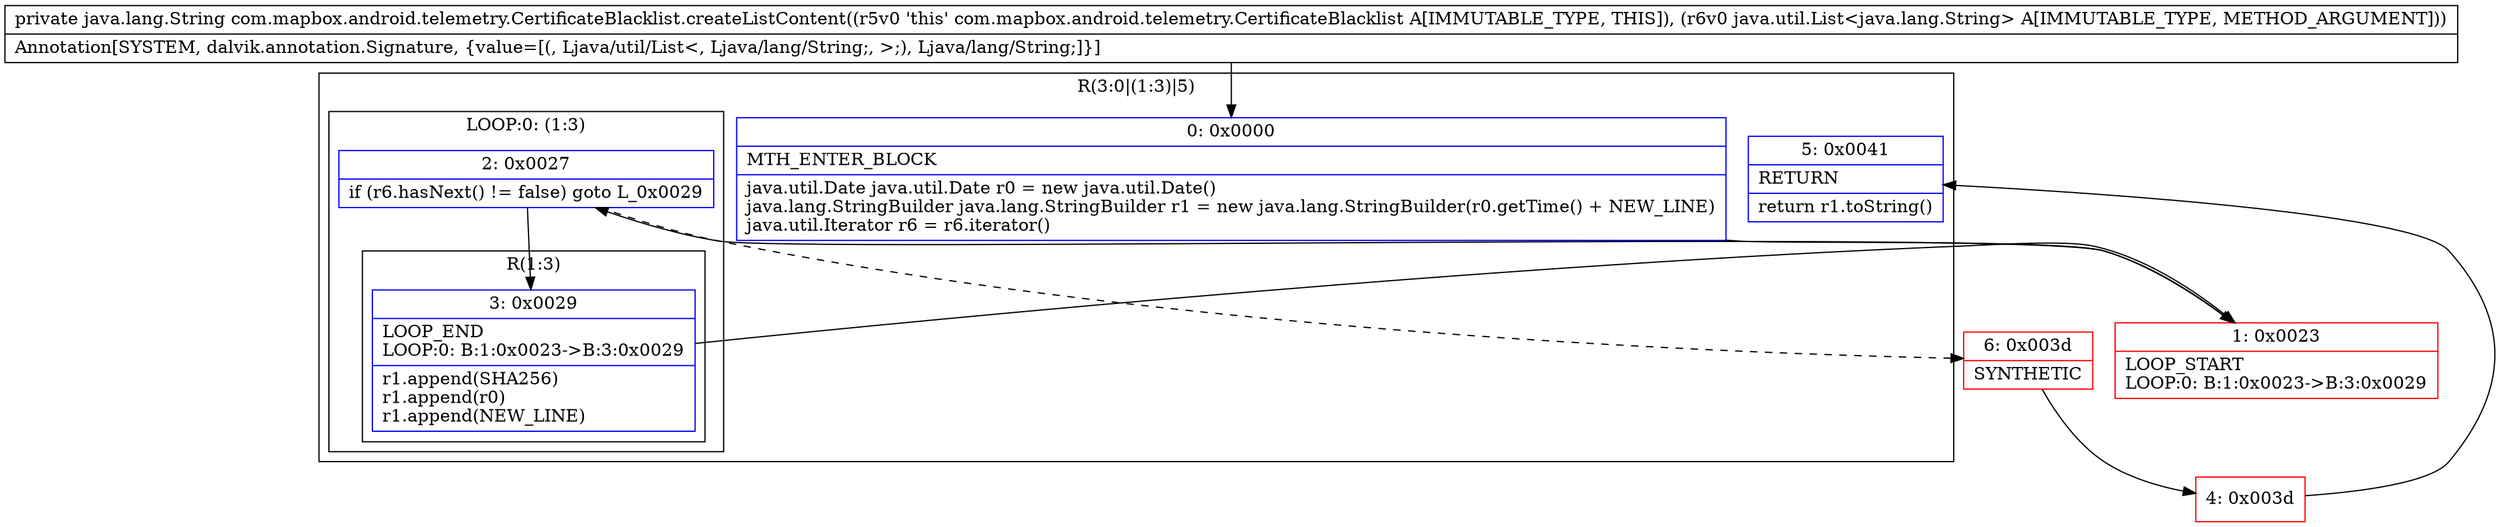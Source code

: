 digraph "CFG forcom.mapbox.android.telemetry.CertificateBlacklist.createListContent(Ljava\/util\/List;)Ljava\/lang\/String;" {
subgraph cluster_Region_572058969 {
label = "R(3:0|(1:3)|5)";
node [shape=record,color=blue];
Node_0 [shape=record,label="{0\:\ 0x0000|MTH_ENTER_BLOCK\l|java.util.Date java.util.Date r0 = new java.util.Date()\ljava.lang.StringBuilder java.lang.StringBuilder r1 = new java.lang.StringBuilder(r0.getTime() + NEW_LINE)\ljava.util.Iterator r6 = r6.iterator()\l}"];
subgraph cluster_LoopRegion_936972486 {
label = "LOOP:0: (1:3)";
node [shape=record,color=blue];
Node_2 [shape=record,label="{2\:\ 0x0027|if (r6.hasNext() != false) goto L_0x0029\l}"];
subgraph cluster_Region_963562999 {
label = "R(1:3)";
node [shape=record,color=blue];
Node_3 [shape=record,label="{3\:\ 0x0029|LOOP_END\lLOOP:0: B:1:0x0023\-\>B:3:0x0029\l|r1.append(SHA256)\lr1.append(r0)\lr1.append(NEW_LINE)\l}"];
}
}
Node_5 [shape=record,label="{5\:\ 0x0041|RETURN\l|return r1.toString()\l}"];
}
Node_1 [shape=record,color=red,label="{1\:\ 0x0023|LOOP_START\lLOOP:0: B:1:0x0023\-\>B:3:0x0029\l}"];
Node_4 [shape=record,color=red,label="{4\:\ 0x003d}"];
Node_6 [shape=record,color=red,label="{6\:\ 0x003d|SYNTHETIC\l}"];
MethodNode[shape=record,label="{private java.lang.String com.mapbox.android.telemetry.CertificateBlacklist.createListContent((r5v0 'this' com.mapbox.android.telemetry.CertificateBlacklist A[IMMUTABLE_TYPE, THIS]), (r6v0 java.util.List\<java.lang.String\> A[IMMUTABLE_TYPE, METHOD_ARGUMENT]))  | Annotation[SYSTEM, dalvik.annotation.Signature, \{value=[(, Ljava\/util\/List\<, Ljava\/lang\/String;, \>;), Ljava\/lang\/String;]\}]\l}"];
MethodNode -> Node_0;
Node_0 -> Node_1;
Node_2 -> Node_3;
Node_2 -> Node_6[style=dashed];
Node_3 -> Node_1;
Node_1 -> Node_2;
Node_4 -> Node_5;
Node_6 -> Node_4;
}

